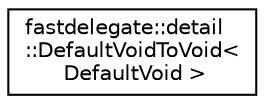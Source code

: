 digraph "Graphical Class Hierarchy"
{
 // INTERACTIVE_SVG=YES
  edge [fontname="Helvetica",fontsize="10",labelfontname="Helvetica",labelfontsize="10"];
  node [fontname="Helvetica",fontsize="10",shape=record];
  rankdir="LR";
  Node1 [label="fastdelegate::detail\l::DefaultVoidToVoid\<\l DefaultVoid \>",height=0.2,width=0.4,color="black", fillcolor="white", style="filled",URL="$structfastdelegate_1_1detail_1_1DefaultVoidToVoid_3_01DefaultVoid_01_4.html"];
}
